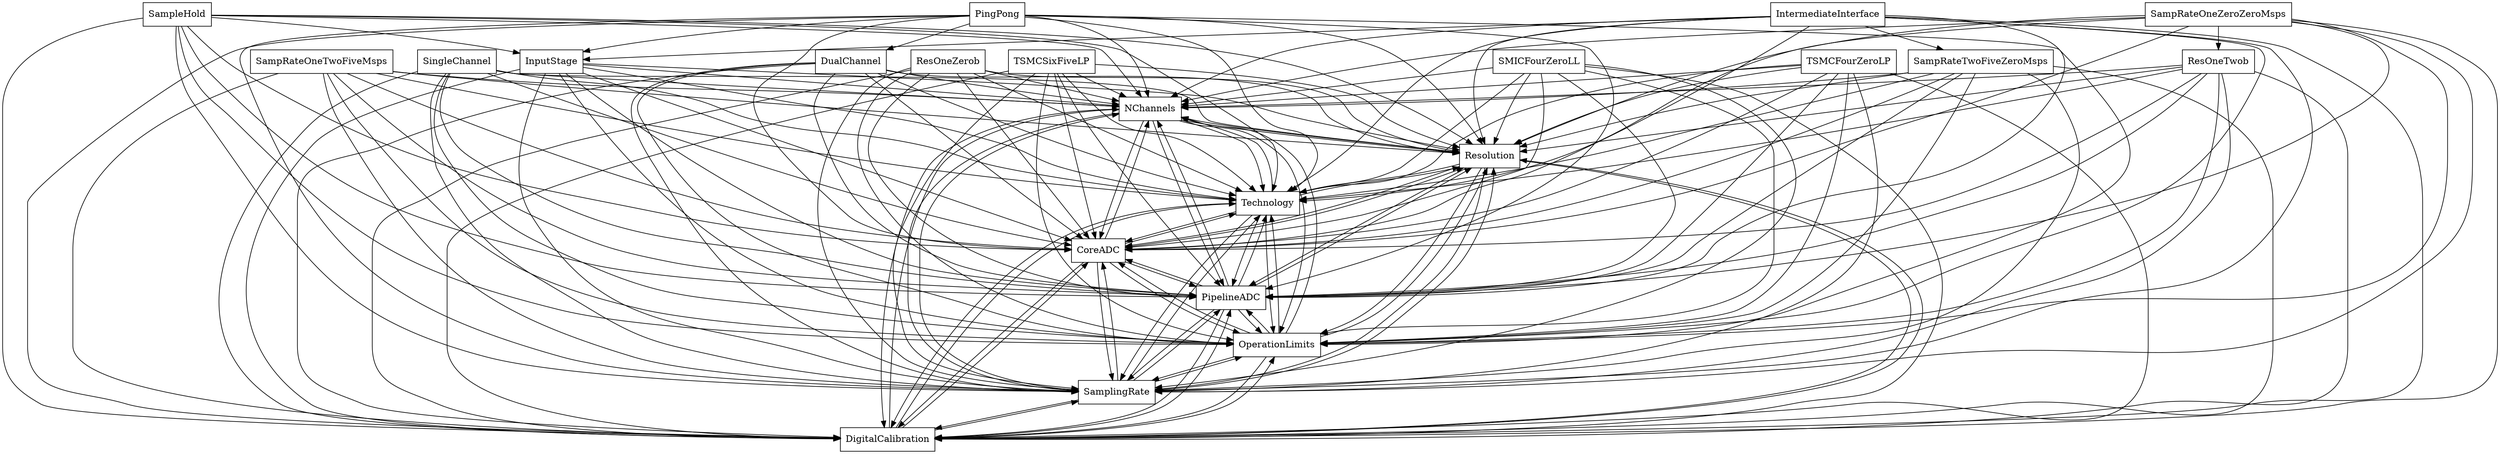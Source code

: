 digraph{
graph [rankdir=TB];
node [shape=box];
edge [arrowhead=normal];
0[label="TSMCSixFiveLP",]
1[label="NChannels",]
2[label="Resolution",]
3[label="ResOneZerob",]
4[label="DigitalCalibration",]
5[label="SamplingRate",]
6[label="SampRateOneTwoFiveMsps",]
7[label="IntermediateInterface",]
8[label="SampleHold",]
9[label="OperationLimits",]
10[label="SampRateTwoFiveZeroMsps",]
11[label="SMICFourZeroLL",]
12[label="TSMCFourZeroLP",]
13[label="PipelineADC",]
14[label="PingPong",]
15[label="InputStage",]
16[label="SingleChannel",]
17[label="ResOneTwob",]
18[label="CoreADC",]
19[label="DualChannel",]
20[label="Technology",]
21[label="SampRateOneZeroZeroMsps",]
0->1[label="",]
0->2[label="",]
0->4[label="",]
0->5[label="",]
0->9[label="",]
0->13[label="",]
0->18[label="",]
0->20[label="",]
1->2[label="",]
1->4[label="",]
1->5[label="",]
1->9[label="",]
1->13[label="",]
1->18[label="",]
1->20[label="",]
2->1[label="",]
2->4[label="",]
2->5[label="",]
2->9[label="",]
2->13[label="",]
2->18[label="",]
2->20[label="",]
3->1[label="",]
3->2[label="",]
3->4[label="",]
3->5[label="",]
3->9[label="",]
3->13[label="",]
3->18[label="",]
3->20[label="",]
4->1[label="",]
4->2[label="",]
4->5[label="",]
4->9[label="",]
4->13[label="",]
4->18[label="",]
4->20[label="",]
5->1[label="",]
5->2[label="",]
5->4[label="",]
5->9[label="",]
5->13[label="",]
5->18[label="",]
5->20[label="",]
6->1[label="",]
6->2[label="",]
6->4[label="",]
6->5[label="",]
6->9[label="",]
6->13[label="",]
6->18[label="",]
6->20[label="",]
7->1[label="",]
7->2[label="",]
7->4[label="",]
7->5[label="",]
7->9[label="",]
7->10[label="",]
7->13[label="",]
7->15[label="",]
7->18[label="",]
7->20[label="",]
8->1[label="",]
8->2[label="",]
8->4[label="",]
8->5[label="",]
8->9[label="",]
8->13[label="",]
8->15[label="",]
8->18[label="",]
8->20[label="",]
9->1[label="",]
9->2[label="",]
9->4[label="",]
9->5[label="",]
9->13[label="",]
9->18[label="",]
9->20[label="",]
10->1[label="",]
10->2[label="",]
10->4[label="",]
10->5[label="",]
10->9[label="",]
10->13[label="",]
10->18[label="",]
10->20[label="",]
11->1[label="",]
11->2[label="",]
11->4[label="",]
11->5[label="",]
11->9[label="",]
11->13[label="",]
11->18[label="",]
11->20[label="",]
12->1[label="",]
12->2[label="",]
12->4[label="",]
12->5[label="",]
12->9[label="",]
12->13[label="",]
12->18[label="",]
12->20[label="",]
13->1[label="",]
13->2[label="",]
13->4[label="",]
13->5[label="",]
13->9[label="",]
13->18[label="",]
13->20[label="",]
14->1[label="",]
14->2[label="",]
14->4[label="",]
14->5[label="",]
14->9[label="",]
14->13[label="",]
14->15[label="",]
14->18[label="",]
14->19[label="",]
14->20[label="",]
15->1[label="",]
15->2[label="",]
15->4[label="",]
15->5[label="",]
15->9[label="",]
15->13[label="",]
15->18[label="",]
15->20[label="",]
16->1[label="",]
16->2[label="",]
16->4[label="",]
16->5[label="",]
16->9[label="",]
16->13[label="",]
16->18[label="",]
16->20[label="",]
17->1[label="",]
17->2[label="",]
17->4[label="",]
17->5[label="",]
17->9[label="",]
17->13[label="",]
17->18[label="",]
17->20[label="",]
18->1[label="",]
18->2[label="",]
18->4[label="",]
18->5[label="",]
18->9[label="",]
18->13[label="",]
18->20[label="",]
19->1[label="",]
19->2[label="",]
19->4[label="",]
19->5[label="",]
19->9[label="",]
19->13[label="",]
19->18[label="",]
19->20[label="",]
20->1[label="",]
20->2[label="",]
20->4[label="",]
20->5[label="",]
20->9[label="",]
20->13[label="",]
20->18[label="",]
21->1[label="",]
21->2[label="",]
21->4[label="",]
21->5[label="",]
21->9[label="",]
21->13[label="",]
21->17[label="",]
21->18[label="",]
21->20[label="",]
}
